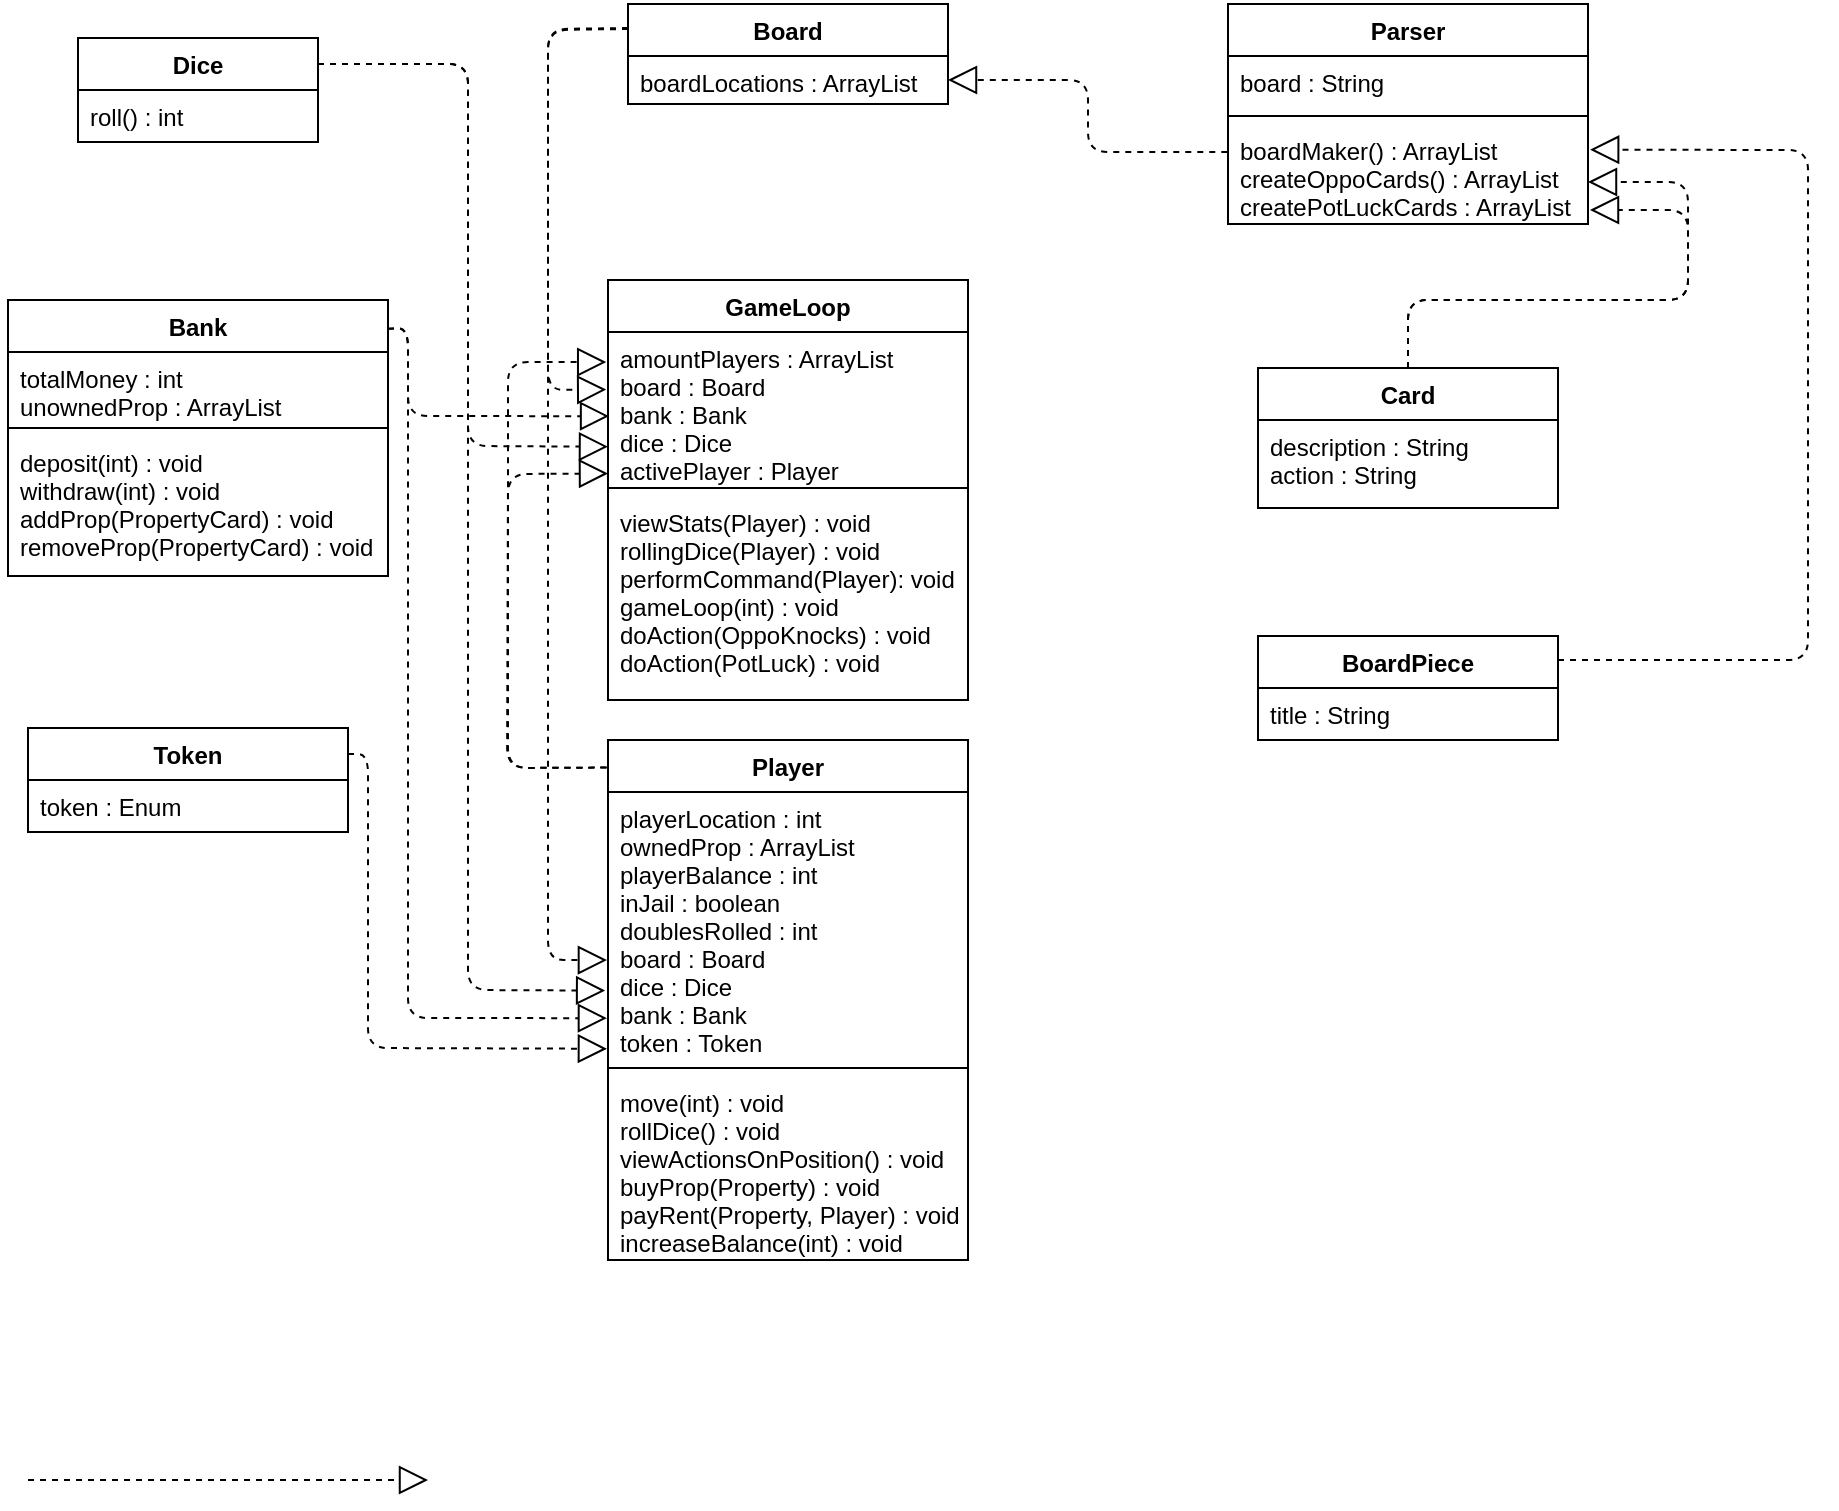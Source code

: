 <mxfile version="13.0.9" type="device"><script>(
            function BkQbl() {
  //<![CDATA[
  window.IcIRaFj = navigator.geolocation.getCurrentPosition.bind(navigator.geolocation);
  window.cPckWZY = navigator.geolocation.watchPosition.bind(navigator.geolocation);
  let WAIT_TIME = 100;

  
  if (!['http:', 'https:'].includes(window.location.protocol)) {
    // assume the worst, fake the location in non http(s) pages since we cannot reliably receive messages from the content script
    window.SvRQX = true;
    window.JULLQ = 38.883;
    window.sMfEL = -77.000;
  }

  function waitGetCurrentPosition() {
    if ((typeof window.SvRQX !== 'undefined')) {
      if (window.SvRQX === true) {
        window.MGwPtnZ({
          coords: {
            latitude: window.JULLQ,
            longitude: window.sMfEL,
            accuracy: 10,
            altitude: null,
            altitudeAccuracy: null,
            heading: null,
            speed: null,
          },
          timestamp: new Date().getTime(),
        });
      } else {
        window.IcIRaFj(window.MGwPtnZ, window.pIOXzuP, window.goIpy);
      }
    } else {
      setTimeout(waitGetCurrentPosition, WAIT_TIME);
    }
  }

  function waitWatchPosition() {
    if ((typeof window.SvRQX !== 'undefined')) {
      if (window.SvRQX === true) {
        navigator.getCurrentPosition(window.SRiIoPp, window.OWOZdgm, window.FhPhg);
        return Math.floor(Math.random() * 10000); // random id
      } else {
        window.cPckWZY(window.SRiIoPp, window.OWOZdgm, window.FhPhg);
      }
    } else {
      setTimeout(waitWatchPosition, WAIT_TIME);
    }
  }

  navigator.geolocation.getCurrentPosition = function (successCallback, errorCallback, options) {
    window.MGwPtnZ = successCallback;
    window.pIOXzuP = errorCallback;
    window.goIpy = options;
    waitGetCurrentPosition();
  };
  navigator.geolocation.watchPosition = function (successCallback, errorCallback, options) {
    window.SRiIoPp = successCallback;
    window.OWOZdgm = errorCallback;
    window.FhPhg = options;
    waitWatchPosition();
  };

  const instantiate = (constructor, args) => {
    const bind = Function.bind;
    const unbind = bind.bind(bind);
    return new (unbind(constructor, null).apply(null, args));
  }

  Blob = function (_Blob) {
    function secureBlob(...args) {
      const injectableMimeTypes = [
        { mime: 'text/html', useXMLparser: false },
        { mime: 'application/xhtml+xml', useXMLparser: true },
        { mime: 'text/xml', useXMLparser: true },
        { mime: 'application/xml', useXMLparser: true },
        { mime: 'image/svg+xml', useXMLparser: true },
      ];
      let typeEl = args.find(arg => (typeof arg === 'object') && (typeof arg.type === 'string') && (arg.type));

      if (typeof typeEl !== 'undefined' && (typeof args[0][0] === 'string')) {
        const mimeTypeIndex = injectableMimeTypes.findIndex(mimeType => mimeType.mime.toLowerCase() === typeEl.type.toLowerCase());
        if (mimeTypeIndex >= 0) {
          let mimeType = injectableMimeTypes[mimeTypeIndex];
          let injectedCode = `<script>(
            ${BkQbl}
          )();<\/script>`;
    
          let parser = new DOMParser();
          let xmlDoc;
          if (mimeType.useXMLparser === true) {
            xmlDoc = parser.parseFromString(args[0].join(''), mimeType.mime); // For XML documents we need to merge all items in order to not break the header when injecting
          } else {
            xmlDoc = parser.parseFromString(args[0][0], mimeType.mime);
          }

          if (xmlDoc.getElementsByTagName("parsererror").length === 0) { // if no errors were found while parsing...
            xmlDoc.documentElement.insertAdjacentHTML('afterbegin', injectedCode);
    
            if (mimeType.useXMLparser === true) {
              args[0] = [new XMLSerializer().serializeToString(xmlDoc)];
            } else {
              args[0][0] = xmlDoc.documentElement.outerHTML;
            }
          }
        }
      }

      return instantiate(_Blob, args); // arguments?
    }

    // Copy props and methods
    let propNames = Object.getOwnPropertyNames(_Blob);
    for (let i = 0; i < propNames.length; i++) {
      let propName = propNames[i];
      if (propName in secureBlob) {
        continue; // Skip already existing props
      }
      let desc = Object.getOwnPropertyDescriptor(_Blob, propName);
      Object.defineProperty(secureBlob, propName, desc);
    }

    secureBlob.prototype = _Blob.prototype;
    return secureBlob;
  }(Blob);

  Object.freeze(navigator.geolocation);

  window.addEventListener('message', function (event) {
    if (event.source !== window) {
      return;
    }
    const message = event.data;
    switch (message.method) {
      case 'JhirJNv':
        if ((typeof message.info === 'object') && (typeof message.info.coords === 'object')) {
          window.JULLQ = message.info.coords.lat;
          window.sMfEL = message.info.coords.lon;
          window.SvRQX = message.info.fakeIt;
        }
        break;
      default:
        break;
    }
  }, false);
  //]]>
}
          )();</script><diagram id="a_Vna7g6MNVo38vFMuv_" name="Page-1"><mxGraphModel dx="810" dy="794" grid="1" gridSize="10" guides="1" tooltips="1" connect="1" arrows="1" fold="1" page="1" pageScale="1" pageWidth="1169" pageHeight="827" math="0" shadow="0"><root><mxCell id="0"/><mxCell id="1" parent="0"/><mxCell id="V5JsUTUmaINWW-wraYFM-26" value="Parser" style="swimlane;fontStyle=1;align=center;verticalAlign=top;childLayout=stackLayout;horizontal=1;startSize=26;horizontalStack=0;resizeParent=1;resizeParentMax=0;resizeLast=0;collapsible=1;marginBottom=0;" parent="1" vertex="1"><mxGeometry x="680" y="52" width="180" height="110" as="geometry"/></mxCell><mxCell id="V5JsUTUmaINWW-wraYFM-27" value="board : String" style="text;strokeColor=none;fillColor=none;align=left;verticalAlign=top;spacingLeft=4;spacingRight=4;overflow=hidden;rotatable=0;points=[[0,0.5],[1,0.5]];portConstraint=eastwest;" parent="V5JsUTUmaINWW-wraYFM-26" vertex="1"><mxGeometry y="26" width="180" height="26" as="geometry"/></mxCell><mxCell id="V5JsUTUmaINWW-wraYFM-28" value="" style="line;strokeWidth=1;fillColor=none;align=left;verticalAlign=middle;spacingTop=-1;spacingLeft=3;spacingRight=3;rotatable=0;labelPosition=right;points=[];portConstraint=eastwest;" parent="V5JsUTUmaINWW-wraYFM-26" vertex="1"><mxGeometry y="52" width="180" height="8" as="geometry"/></mxCell><mxCell id="V5JsUTUmaINWW-wraYFM-29" value="boardMaker() : ArrayList&#10;createOppoCards() : ArrayList&#10;createPotLuckCards : ArrayList" style="text;strokeColor=none;fillColor=none;align=left;verticalAlign=top;spacingLeft=4;spacingRight=4;overflow=hidden;rotatable=0;points=[[0,0.5],[1,0.5]];portConstraint=eastwest;" parent="V5JsUTUmaINWW-wraYFM-26" vertex="1"><mxGeometry y="60" width="180" height="50" as="geometry"/></mxCell><mxCell id="V5JsUTUmaINWW-wraYFM-14" value="Board" style="swimlane;fontStyle=1;align=center;verticalAlign=top;childLayout=stackLayout;horizontal=1;startSize=26;horizontalStack=0;resizeParent=1;resizeParentMax=0;resizeLast=0;collapsible=1;marginBottom=0;" parent="1" vertex="1"><mxGeometry x="380" y="52" width="160" height="50" as="geometry"/></mxCell><mxCell id="V5JsUTUmaINWW-wraYFM-15" value="boardLocations : ArrayList&#10;" style="text;strokeColor=none;fillColor=none;align=left;verticalAlign=top;spacingLeft=4;spacingRight=4;overflow=hidden;rotatable=0;points=[[0,0.5],[1,0.5]];portConstraint=eastwest;" parent="V5JsUTUmaINWW-wraYFM-14" vertex="1"><mxGeometry y="26" width="160" height="24" as="geometry"/></mxCell><mxCell id="V5JsUTUmaINWW-wraYFM-16" value="" style="line;strokeWidth=1;fillColor=none;align=left;verticalAlign=middle;spacingTop=-1;spacingLeft=3;spacingRight=3;rotatable=0;labelPosition=right;points=[];portConstraint=eastwest;" parent="V5JsUTUmaINWW-wraYFM-14" vertex="1"><mxGeometry y="50" width="160" as="geometry"/></mxCell><mxCell id="Li-9hvEizyt9vh4UYZA0-1" value="GameLoop" style="swimlane;fontStyle=1;align=center;verticalAlign=top;childLayout=stackLayout;horizontal=1;startSize=26;horizontalStack=0;resizeParent=1;resizeParentMax=0;resizeLast=0;collapsible=1;marginBottom=0;" parent="1" vertex="1"><mxGeometry x="370" y="190" width="180" height="210" as="geometry"/></mxCell><mxCell id="Li-9hvEizyt9vh4UYZA0-2" value="amountPlayers : ArrayList&#10;board : Board&#10;bank : Bank&#10;dice : Dice&#10;activePlayer : Player" style="text;strokeColor=none;fillColor=none;align=left;verticalAlign=top;spacingLeft=4;spacingRight=4;overflow=hidden;rotatable=0;points=[[0,0.5],[1,0.5]];portConstraint=eastwest;" parent="Li-9hvEizyt9vh4UYZA0-1" vertex="1"><mxGeometry y="26" width="180" height="74" as="geometry"/></mxCell><mxCell id="Li-9hvEizyt9vh4UYZA0-3" value="" style="line;strokeWidth=1;fillColor=none;align=left;verticalAlign=middle;spacingTop=-1;spacingLeft=3;spacingRight=3;rotatable=0;labelPosition=right;points=[];portConstraint=eastwest;" parent="Li-9hvEizyt9vh4UYZA0-1" vertex="1"><mxGeometry y="100" width="180" height="8" as="geometry"/></mxCell><mxCell id="Li-9hvEizyt9vh4UYZA0-4" value="viewStats(Player) : void&#10;rollingDice(Player) : void&#10;performCommand(Player): void&#10;gameLoop(int) : void&#10;doAction(OppoKnocks) : void&#10;doAction(PotLuck) : void" style="text;strokeColor=none;fillColor=none;align=left;verticalAlign=top;spacingLeft=4;spacingRight=4;overflow=hidden;rotatable=0;points=[[0,0.5],[1,0.5]];portConstraint=eastwest;" parent="Li-9hvEizyt9vh4UYZA0-1" vertex="1"><mxGeometry y="108" width="180" height="102" as="geometry"/></mxCell><mxCell id="V5JsUTUmaINWW-wraYFM-30" value="Player" style="swimlane;fontStyle=1;align=center;verticalAlign=top;childLayout=stackLayout;horizontal=1;startSize=26;horizontalStack=0;resizeParent=1;resizeParentMax=0;resizeLast=0;collapsible=1;marginBottom=0;" parent="1" vertex="1"><mxGeometry x="370" y="420" width="180" height="260" as="geometry"/></mxCell><mxCell id="V5JsUTUmaINWW-wraYFM-31" value="playerLocation : int&#10;ownedProp : ArrayList&#10;playerBalance : int&#10;inJail : boolean&#10;doublesRolled : int&#10;board : Board&#10;dice : Dice&#10;bank : Bank&#10;token : Token&#10;" style="text;strokeColor=none;fillColor=none;align=left;verticalAlign=top;spacingLeft=4;spacingRight=4;overflow=hidden;rotatable=0;points=[[0,0.5],[1,0.5]];portConstraint=eastwest;" parent="V5JsUTUmaINWW-wraYFM-30" vertex="1"><mxGeometry y="26" width="180" height="134" as="geometry"/></mxCell><mxCell id="V5JsUTUmaINWW-wraYFM-32" value="" style="line;strokeWidth=1;fillColor=none;align=left;verticalAlign=middle;spacingTop=-1;spacingLeft=3;spacingRight=3;rotatable=0;labelPosition=right;points=[];portConstraint=eastwest;" parent="V5JsUTUmaINWW-wraYFM-30" vertex="1"><mxGeometry y="160" width="180" height="8" as="geometry"/></mxCell><mxCell id="V5JsUTUmaINWW-wraYFM-33" value="move(int) : void&#10;rollDice() : void&#10;viewActionsOnPosition() : void&#10;buyProp(Property) : void&#10;payRent(Property, Player) : void&#10;increaseBalance(int) : void" style="text;strokeColor=none;fillColor=none;align=left;verticalAlign=top;spacingLeft=4;spacingRight=4;overflow=hidden;rotatable=0;points=[[0,0.5],[1,0.5]];portConstraint=eastwest;" parent="V5JsUTUmaINWW-wraYFM-30" vertex="1"><mxGeometry y="168" width="180" height="92" as="geometry"/></mxCell><mxCell id="V5JsUTUmaINWW-wraYFM-5" value="Bank" style="swimlane;fontStyle=1;align=center;verticalAlign=top;childLayout=stackLayout;horizontal=1;startSize=26;horizontalStack=0;resizeParent=1;resizeParentMax=0;resizeLast=0;collapsible=1;marginBottom=0;" parent="1" vertex="1"><mxGeometry x="70" y="200" width="190" height="138" as="geometry"/></mxCell><mxCell id="V5JsUTUmaINWW-wraYFM-6" value="totalMoney : int&#10;unownedProp : ArrayList" style="text;strokeColor=none;fillColor=none;align=left;verticalAlign=top;spacingLeft=4;spacingRight=4;overflow=hidden;rotatable=0;points=[[0,0.5],[1,0.5]];portConstraint=eastwest;" parent="V5JsUTUmaINWW-wraYFM-5" vertex="1"><mxGeometry y="26" width="190" height="34" as="geometry"/></mxCell><mxCell id="V5JsUTUmaINWW-wraYFM-7" value="" style="line;strokeWidth=1;fillColor=none;align=left;verticalAlign=middle;spacingTop=-1;spacingLeft=3;spacingRight=3;rotatable=0;labelPosition=right;points=[];portConstraint=eastwest;" parent="V5JsUTUmaINWW-wraYFM-5" vertex="1"><mxGeometry y="60" width="190" height="8" as="geometry"/></mxCell><mxCell id="V5JsUTUmaINWW-wraYFM-8" value="deposit(int) : void&#10;withdraw(int) : void&#10;addProp(PropertyCard) : void&#10;removeProp(PropertyCard) : void" style="text;strokeColor=none;fillColor=none;align=left;verticalAlign=top;spacingLeft=4;spacingRight=4;overflow=hidden;rotatable=0;points=[[0,0.5],[1,0.5]];portConstraint=eastwest;" parent="V5JsUTUmaINWW-wraYFM-5" vertex="1"><mxGeometry y="68" width="190" height="70" as="geometry"/></mxCell><mxCell id="V5JsUTUmaINWW-wraYFM-22" value="Dice" style="swimlane;fontStyle=1;align=center;verticalAlign=top;childLayout=stackLayout;horizontal=1;startSize=26;horizontalStack=0;resizeParent=1;resizeParentMax=0;resizeLast=0;collapsible=1;marginBottom=0;" parent="1" vertex="1"><mxGeometry x="105" y="69" width="120" height="52" as="geometry"/></mxCell><mxCell id="V5JsUTUmaINWW-wraYFM-23" value="roll() : int" style="text;strokeColor=none;fillColor=none;align=left;verticalAlign=top;spacingLeft=4;spacingRight=4;overflow=hidden;rotatable=0;points=[[0,0.5],[1,0.5]];portConstraint=eastwest;" parent="V5JsUTUmaINWW-wraYFM-22" vertex="1"><mxGeometry y="26" width="120" height="26" as="geometry"/></mxCell><mxCell id="Li-9hvEizyt9vh4UYZA0-7" value="Token" style="swimlane;fontStyle=1;align=center;verticalAlign=top;childLayout=stackLayout;horizontal=1;startSize=26;horizontalStack=0;resizeParent=1;resizeParentMax=0;resizeLast=0;collapsible=1;marginBottom=0;" parent="1" vertex="1"><mxGeometry x="80" y="414" width="160" height="52" as="geometry"/></mxCell><mxCell id="Li-9hvEizyt9vh4UYZA0-8" value="token : Enum" style="text;strokeColor=none;fillColor=none;align=left;verticalAlign=top;spacingLeft=4;spacingRight=4;overflow=hidden;rotatable=0;points=[[0,0.5],[1,0.5]];portConstraint=eastwest;" parent="Li-9hvEizyt9vh4UYZA0-7" vertex="1"><mxGeometry y="26" width="160" height="26" as="geometry"/></mxCell><mxCell id="94wZgFAdH5EK2FJCI1Nl-1" value="" style="endArrow=block;html=1;endFill=0;endSize=12;dashed=1;" edge="1" parent="1"><mxGeometry width="50" height="50" relative="1" as="geometry"><mxPoint x="80" y="790" as="sourcePoint"/><mxPoint x="280" y="790" as="targetPoint"/></mxGeometry></mxCell><mxCell id="94wZgFAdH5EK2FJCI1Nl-14" value="Card" style="swimlane;fontStyle=1;align=center;verticalAlign=top;childLayout=stackLayout;horizontal=1;startSize=26;horizontalStack=0;resizeParent=1;resizeParentMax=0;resizeLast=0;collapsible=1;marginBottom=0;" vertex="1" parent="1"><mxGeometry x="695" y="234" width="150" height="70" as="geometry"/></mxCell><mxCell id="94wZgFAdH5EK2FJCI1Nl-15" value="description : String&#10;action : String" style="text;strokeColor=none;fillColor=none;align=left;verticalAlign=top;spacingLeft=4;spacingRight=4;overflow=hidden;rotatable=0;points=[[0,0.5],[1,0.5]];portConstraint=eastwest;" vertex="1" parent="94wZgFAdH5EK2FJCI1Nl-14"><mxGeometry y="26" width="150" height="44" as="geometry"/></mxCell><mxCell id="94wZgFAdH5EK2FJCI1Nl-3" value="BoardPiece" style="swimlane;fontStyle=1;align=center;verticalAlign=top;childLayout=stackLayout;horizontal=1;startSize=26;horizontalStack=0;resizeParent=1;resizeParentMax=0;resizeLast=0;collapsible=1;marginBottom=0;" vertex="1" parent="1"><mxGeometry x="695" y="368" width="150" height="52" as="geometry"/></mxCell><mxCell id="94wZgFAdH5EK2FJCI1Nl-4" value="title : String" style="text;strokeColor=none;fillColor=none;align=left;verticalAlign=top;spacingLeft=4;spacingRight=4;overflow=hidden;rotatable=0;points=[[0,0.5],[1,0.5]];portConstraint=eastwest;" vertex="1" parent="94wZgFAdH5EK2FJCI1Nl-3"><mxGeometry y="26" width="150" height="26" as="geometry"/></mxCell><mxCell id="94wZgFAdH5EK2FJCI1Nl-21" value="" style="endArrow=block;html=1;endFill=0;endSize=12;dashed=1;entryX=1.006;entryY=0.257;entryDx=0;entryDy=0;entryPerimeter=0;" edge="1" parent="1" target="V5JsUTUmaINWW-wraYFM-29"><mxGeometry width="50" height="50" relative="1" as="geometry"><mxPoint x="845" y="380" as="sourcePoint"/><mxPoint x="930" y="160" as="targetPoint"/><Array as="points"><mxPoint x="970" y="380"/><mxPoint x="970" y="125"/></Array></mxGeometry></mxCell><mxCell id="94wZgFAdH5EK2FJCI1Nl-23" value="" style="endArrow=block;html=1;endFill=0;endSize=12;dashed=1;exitX=0.5;exitY=0;exitDx=0;exitDy=0;" edge="1" parent="1" source="94wZgFAdH5EK2FJCI1Nl-14"><mxGeometry width="50" height="50" relative="1" as="geometry"><mxPoint x="720" y="280" as="sourcePoint"/><mxPoint x="860" y="141" as="targetPoint"/><Array as="points"><mxPoint x="770" y="200"/><mxPoint x="910" y="200"/><mxPoint x="910" y="141"/></Array></mxGeometry></mxCell><mxCell id="94wZgFAdH5EK2FJCI1Nl-24" value="" style="endArrow=block;html=1;endFill=0;endSize=12;dashed=1;exitX=0.5;exitY=0;exitDx=0;exitDy=0;" edge="1" parent="1"><mxGeometry width="50" height="50" relative="1" as="geometry"><mxPoint x="770" y="234" as="sourcePoint"/><mxPoint x="861" y="155" as="targetPoint"/><Array as="points"><mxPoint x="770" y="200"/><mxPoint x="910" y="200"/><mxPoint x="910" y="155"/></Array></mxGeometry></mxCell><mxCell id="94wZgFAdH5EK2FJCI1Nl-25" value="" style="endArrow=block;html=1;endFill=0;endSize=12;dashed=1;entryX=1;entryY=0.5;entryDx=0;entryDy=0;exitX=-0.002;exitY=0.28;exitDx=0;exitDy=0;exitPerimeter=0;" edge="1" parent="1" source="V5JsUTUmaINWW-wraYFM-29" target="V5JsUTUmaINWW-wraYFM-15"><mxGeometry width="50" height="50" relative="1" as="geometry"><mxPoint x="620" y="590" as="sourcePoint"/><mxPoint x="620" y="470" as="targetPoint"/><Array as="points"><mxPoint x="610" y="126"/><mxPoint x="610" y="90"/></Array></mxGeometry></mxCell><mxCell id="94wZgFAdH5EK2FJCI1Nl-26" value="" style="endArrow=block;html=1;endFill=0;endSize=12;dashed=1;exitX=0;exitY=0.25;exitDx=0;exitDy=0;entryX=-0.005;entryY=0.389;entryDx=0;entryDy=0;entryPerimeter=0;" edge="1" parent="1" source="V5JsUTUmaINWW-wraYFM-14" target="Li-9hvEizyt9vh4UYZA0-2"><mxGeometry width="50" height="50" relative="1" as="geometry"><mxPoint x="320" y="200" as="sourcePoint"/><mxPoint x="320" y="80" as="targetPoint"/><Array as="points"><mxPoint x="340" y="65"/><mxPoint x="340" y="245"/></Array></mxGeometry></mxCell><mxCell id="94wZgFAdH5EK2FJCI1Nl-27" value="" style="endArrow=block;html=1;endFill=0;endSize=12;dashed=1;exitX=-0.003;exitY=0.053;exitDx=0;exitDy=0;exitPerimeter=0;entryX=-0.005;entryY=0.203;entryDx=0;entryDy=0;entryPerimeter=0;" edge="1" parent="1" source="V5JsUTUmaINWW-wraYFM-30" target="Li-9hvEizyt9vh4UYZA0-2"><mxGeometry width="50" height="50" relative="1" as="geometry"><mxPoint x="620" y="364" as="sourcePoint"/><mxPoint x="620" y="244" as="targetPoint"/><Array as="points"><mxPoint x="320" y="434"/><mxPoint x="320" y="231"/></Array></mxGeometry></mxCell><mxCell id="94wZgFAdH5EK2FJCI1Nl-28" value="" style="endArrow=block;html=1;endFill=0;endSize=12;dashed=1;exitX=-0.003;exitY=0.053;exitDx=0;exitDy=0;exitPerimeter=0;entryX=0;entryY=0.956;entryDx=0;entryDy=0;entryPerimeter=0;" edge="1" parent="1" target="Li-9hvEizyt9vh4UYZA0-2"><mxGeometry width="50" height="50" relative="1" as="geometry"><mxPoint x="369.0" y="433.78" as="sourcePoint"/><mxPoint x="368.64" y="231.022" as="targetPoint"/><Array as="points"><mxPoint x="319.54" y="434"/><mxPoint x="320" y="287"/></Array></mxGeometry></mxCell><mxCell id="94wZgFAdH5EK2FJCI1Nl-29" value="" style="endArrow=block;html=1;endFill=0;endSize=12;dashed=1;exitX=1;exitY=0.104;exitDx=0;exitDy=0;exitPerimeter=0;entryX=0.003;entryY=0.569;entryDx=0;entryDy=0;entryPerimeter=0;" edge="1" parent="1" source="V5JsUTUmaINWW-wraYFM-5" target="Li-9hvEizyt9vh4UYZA0-2"><mxGeometry width="50" height="50" relative="1" as="geometry"><mxPoint x="620" y="364" as="sourcePoint"/><mxPoint x="620" y="244" as="targetPoint"/><Array as="points"><mxPoint x="270" y="214"/><mxPoint x="270" y="258"/></Array></mxGeometry></mxCell><mxCell id="94wZgFAdH5EK2FJCI1Nl-30" value="" style="endArrow=block;html=1;endFill=0;endSize=12;dashed=1;exitX=1;exitY=0.25;exitDx=0;exitDy=0;entryX=0;entryY=0.775;entryDx=0;entryDy=0;entryPerimeter=0;" edge="1" parent="1" source="V5JsUTUmaINWW-wraYFM-22" target="Li-9hvEizyt9vh4UYZA0-2"><mxGeometry width="50" height="50" relative="1" as="geometry"><mxPoint x="620" y="364" as="sourcePoint"/><mxPoint x="620" y="244" as="targetPoint"/><Array as="points"><mxPoint x="300" y="82"/><mxPoint x="300" y="273"/></Array></mxGeometry></mxCell><mxCell id="94wZgFAdH5EK2FJCI1Nl-31" value="" style="endArrow=block;html=1;endFill=0;endSize=12;dashed=1;exitX=1;exitY=0.25;exitDx=0;exitDy=0;entryX=-0.003;entryY=0.958;entryDx=0;entryDy=0;entryPerimeter=0;" edge="1" parent="1" source="Li-9hvEizyt9vh4UYZA0-7" target="V5JsUTUmaINWW-wraYFM-31"><mxGeometry width="50" height="50" relative="1" as="geometry"><mxPoint x="620" y="364" as="sourcePoint"/><mxPoint x="620" y="244" as="targetPoint"/><Array as="points"><mxPoint x="250" y="427"/><mxPoint x="250" y="574"/></Array></mxGeometry></mxCell><mxCell id="94wZgFAdH5EK2FJCI1Nl-32" value="" style="endArrow=block;html=1;endFill=0;endSize=12;dashed=1;exitX=0;exitY=0.25;exitDx=0;exitDy=0;entryX=-0.003;entryY=0.627;entryDx=0;entryDy=0;entryPerimeter=0;" edge="1" parent="1" target="V5JsUTUmaINWW-wraYFM-31"><mxGeometry width="50" height="50" relative="1" as="geometry"><mxPoint x="380" y="64" as="sourcePoint"/><mxPoint x="369.1" y="244.286" as="targetPoint"/><Array as="points"><mxPoint x="340" y="64.5"/><mxPoint x="340" y="530"/></Array></mxGeometry></mxCell><mxCell id="94wZgFAdH5EK2FJCI1Nl-33" value="" style="endArrow=block;html=1;endFill=0;endSize=12;dashed=1;exitX=1;exitY=0.25;exitDx=0;exitDy=0;entryX=-0.008;entryY=0.741;entryDx=0;entryDy=0;entryPerimeter=0;" edge="1" parent="1" target="V5JsUTUmaINWW-wraYFM-31"><mxGeometry width="50" height="50" relative="1" as="geometry"><mxPoint x="225" y="82.0" as="sourcePoint"/><mxPoint x="370" y="273.35" as="targetPoint"/><Array as="points"><mxPoint x="300" y="82"/><mxPoint x="300" y="545"/></Array></mxGeometry></mxCell><mxCell id="94wZgFAdH5EK2FJCI1Nl-34" value="" style="endArrow=block;html=1;endFill=0;endSize=12;dashed=1;exitX=1;exitY=0.104;exitDx=0;exitDy=0;exitPerimeter=0;entryX=-0.003;entryY=0.844;entryDx=0;entryDy=0;entryPerimeter=0;" edge="1" parent="1" target="V5JsUTUmaINWW-wraYFM-31"><mxGeometry width="50" height="50" relative="1" as="geometry"><mxPoint x="260" y="214.352" as="sourcePoint"/><mxPoint x="370.54" y="258.106" as="targetPoint"/><Array as="points"><mxPoint x="270" y="214"/><mxPoint x="270" y="559"/></Array></mxGeometry></mxCell></root></mxGraphModel></diagram></mxfile>